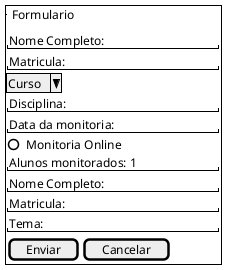 
@startsalt
{+
  {^"Formulario"}
  "Nome Completo:            "
  "Matricula:                "
  ^Curso^
  "Disciplina:               "
  "Data da monitoria:        "
  ()Monitoria Online
  "Alunos monitorados: 1     "
  "Nome Completo:            "
  "Matricula:                "
  "Tema:                     "
  {
    [ Enviar ] | [ Cancelar ]
  }
}
@endsalt
